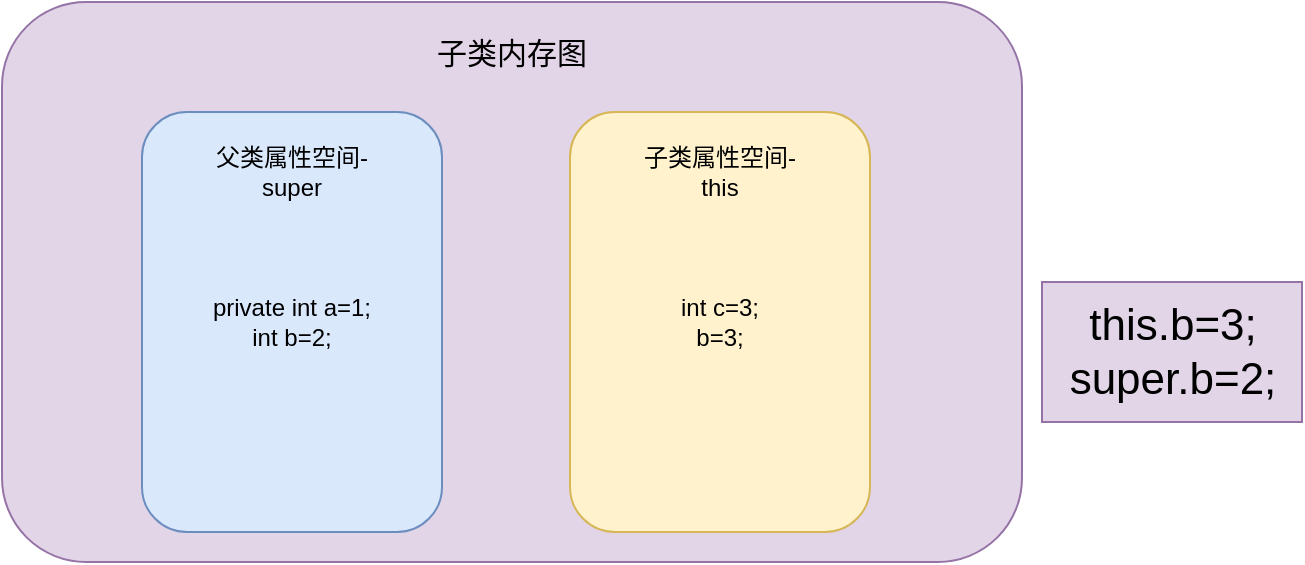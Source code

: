 <mxfile version="22.0.0" type="github">
  <diagram name="第 1 页" id="ldAg634ZrCVb943Bb9Ud">
    <mxGraphModel dx="1026" dy="655" grid="1" gridSize="10" guides="1" tooltips="1" connect="1" arrows="1" fold="1" page="1" pageScale="1" pageWidth="827" pageHeight="1169" math="0" shadow="0">
      <root>
        <mxCell id="0" />
        <mxCell id="1" parent="0" />
        <mxCell id="oTkSlHDaPdULFXYLNbwo-1" value="" style="rounded=1;whiteSpace=wrap;html=1;fillColor=#e1d5e7;strokeColor=#9673a6;" vertex="1" parent="1">
          <mxGeometry x="130" y="140" width="510" height="280" as="geometry" />
        </mxCell>
        <mxCell id="oTkSlHDaPdULFXYLNbwo-2" value="private int a=1;&lt;br&gt;int b=2;" style="rounded=1;whiteSpace=wrap;html=1;fillColor=#dae8fc;strokeColor=#6c8ebf;" vertex="1" parent="1">
          <mxGeometry x="200" y="195" width="150" height="210" as="geometry" />
        </mxCell>
        <mxCell id="oTkSlHDaPdULFXYLNbwo-3" value="int c=3;&lt;br&gt;b=3;" style="rounded=1;whiteSpace=wrap;html=1;fillColor=#fff2cc;strokeColor=#d6b656;" vertex="1" parent="1">
          <mxGeometry x="414" y="195" width="150" height="210" as="geometry" />
        </mxCell>
        <mxCell id="oTkSlHDaPdULFXYLNbwo-4" value="&lt;font style=&quot;font-size: 15px;&quot;&gt;子类内存图&lt;/font&gt;" style="text;html=1;strokeColor=none;fillColor=none;align=center;verticalAlign=middle;whiteSpace=wrap;rounded=0;" vertex="1" parent="1">
          <mxGeometry x="330" y="150" width="110" height="30" as="geometry" />
        </mxCell>
        <mxCell id="oTkSlHDaPdULFXYLNbwo-5" value="父类属性空间-super" style="text;html=1;strokeColor=none;fillColor=none;align=center;verticalAlign=middle;whiteSpace=wrap;rounded=0;" vertex="1" parent="1">
          <mxGeometry x="230" y="210" width="90" height="30" as="geometry" />
        </mxCell>
        <mxCell id="oTkSlHDaPdULFXYLNbwo-6" value="子类属性空间-this" style="text;html=1;strokeColor=none;fillColor=none;align=center;verticalAlign=middle;whiteSpace=wrap;rounded=0;" vertex="1" parent="1">
          <mxGeometry x="444" y="210" width="90" height="30" as="geometry" />
        </mxCell>
        <mxCell id="oTkSlHDaPdULFXYLNbwo-7" value="&lt;font style=&quot;font-size: 22px;&quot;&gt;this.b=3;&lt;br&gt;super.b=2;&lt;/font&gt;" style="text;html=1;align=center;verticalAlign=middle;resizable=0;points=[];autosize=1;strokeColor=#9673a6;fillColor=#e1d5e7;" vertex="1" parent="1">
          <mxGeometry x="650" y="280" width="130" height="70" as="geometry" />
        </mxCell>
      </root>
    </mxGraphModel>
  </diagram>
</mxfile>
